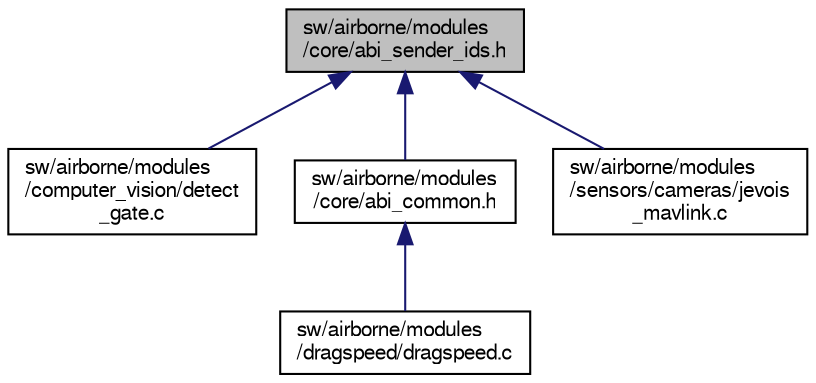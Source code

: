 digraph "sw/airborne/modules/core/abi_sender_ids.h"
{
  edge [fontname="FreeSans",fontsize="10",labelfontname="FreeSans",labelfontsize="10"];
  node [fontname="FreeSans",fontsize="10",shape=record];
  Node1 [label="sw/airborne/modules\l/core/abi_sender_ids.h",height=0.2,width=0.4,color="black", fillcolor="grey75", style="filled", fontcolor="black"];
  Node1 -> Node2 [dir="back",color="midnightblue",fontsize="10",style="solid",fontname="FreeSans"];
  Node2 [label="sw/airborne/modules\l/computer_vision/detect\l_gate.c",height=0.2,width=0.4,color="black", fillcolor="white", style="filled",URL="$detect__gate_8c.html"];
  Node1 -> Node3 [dir="back",color="midnightblue",fontsize="10",style="solid",fontname="FreeSans"];
  Node3 [label="sw/airborne/modules\l/core/abi_common.h",height=0.2,width=0.4,color="black", fillcolor="white", style="filled",URL="$abi__common_8h.html",tooltip="Common tools for ABI middelware. "];
  Node3 -> Node4 [dir="back",color="midnightblue",fontsize="10",style="solid",fontname="FreeSans"];
  Node4 [label="sw/airborne/modules\l/dragspeed/dragspeed.c",height=0.2,width=0.4,color="black", fillcolor="white", style="filled",URL="$dragspeed_8c.html"];
  Node1 -> Node5 [dir="back",color="midnightblue",fontsize="10",style="solid",fontname="FreeSans"];
  Node5 [label="sw/airborne/modules\l/sensors/cameras/jevois\l_mavlink.c",height=0.2,width=0.4,color="black", fillcolor="white", style="filled",URL="$jevois__mavlink_8c.html"];
}
